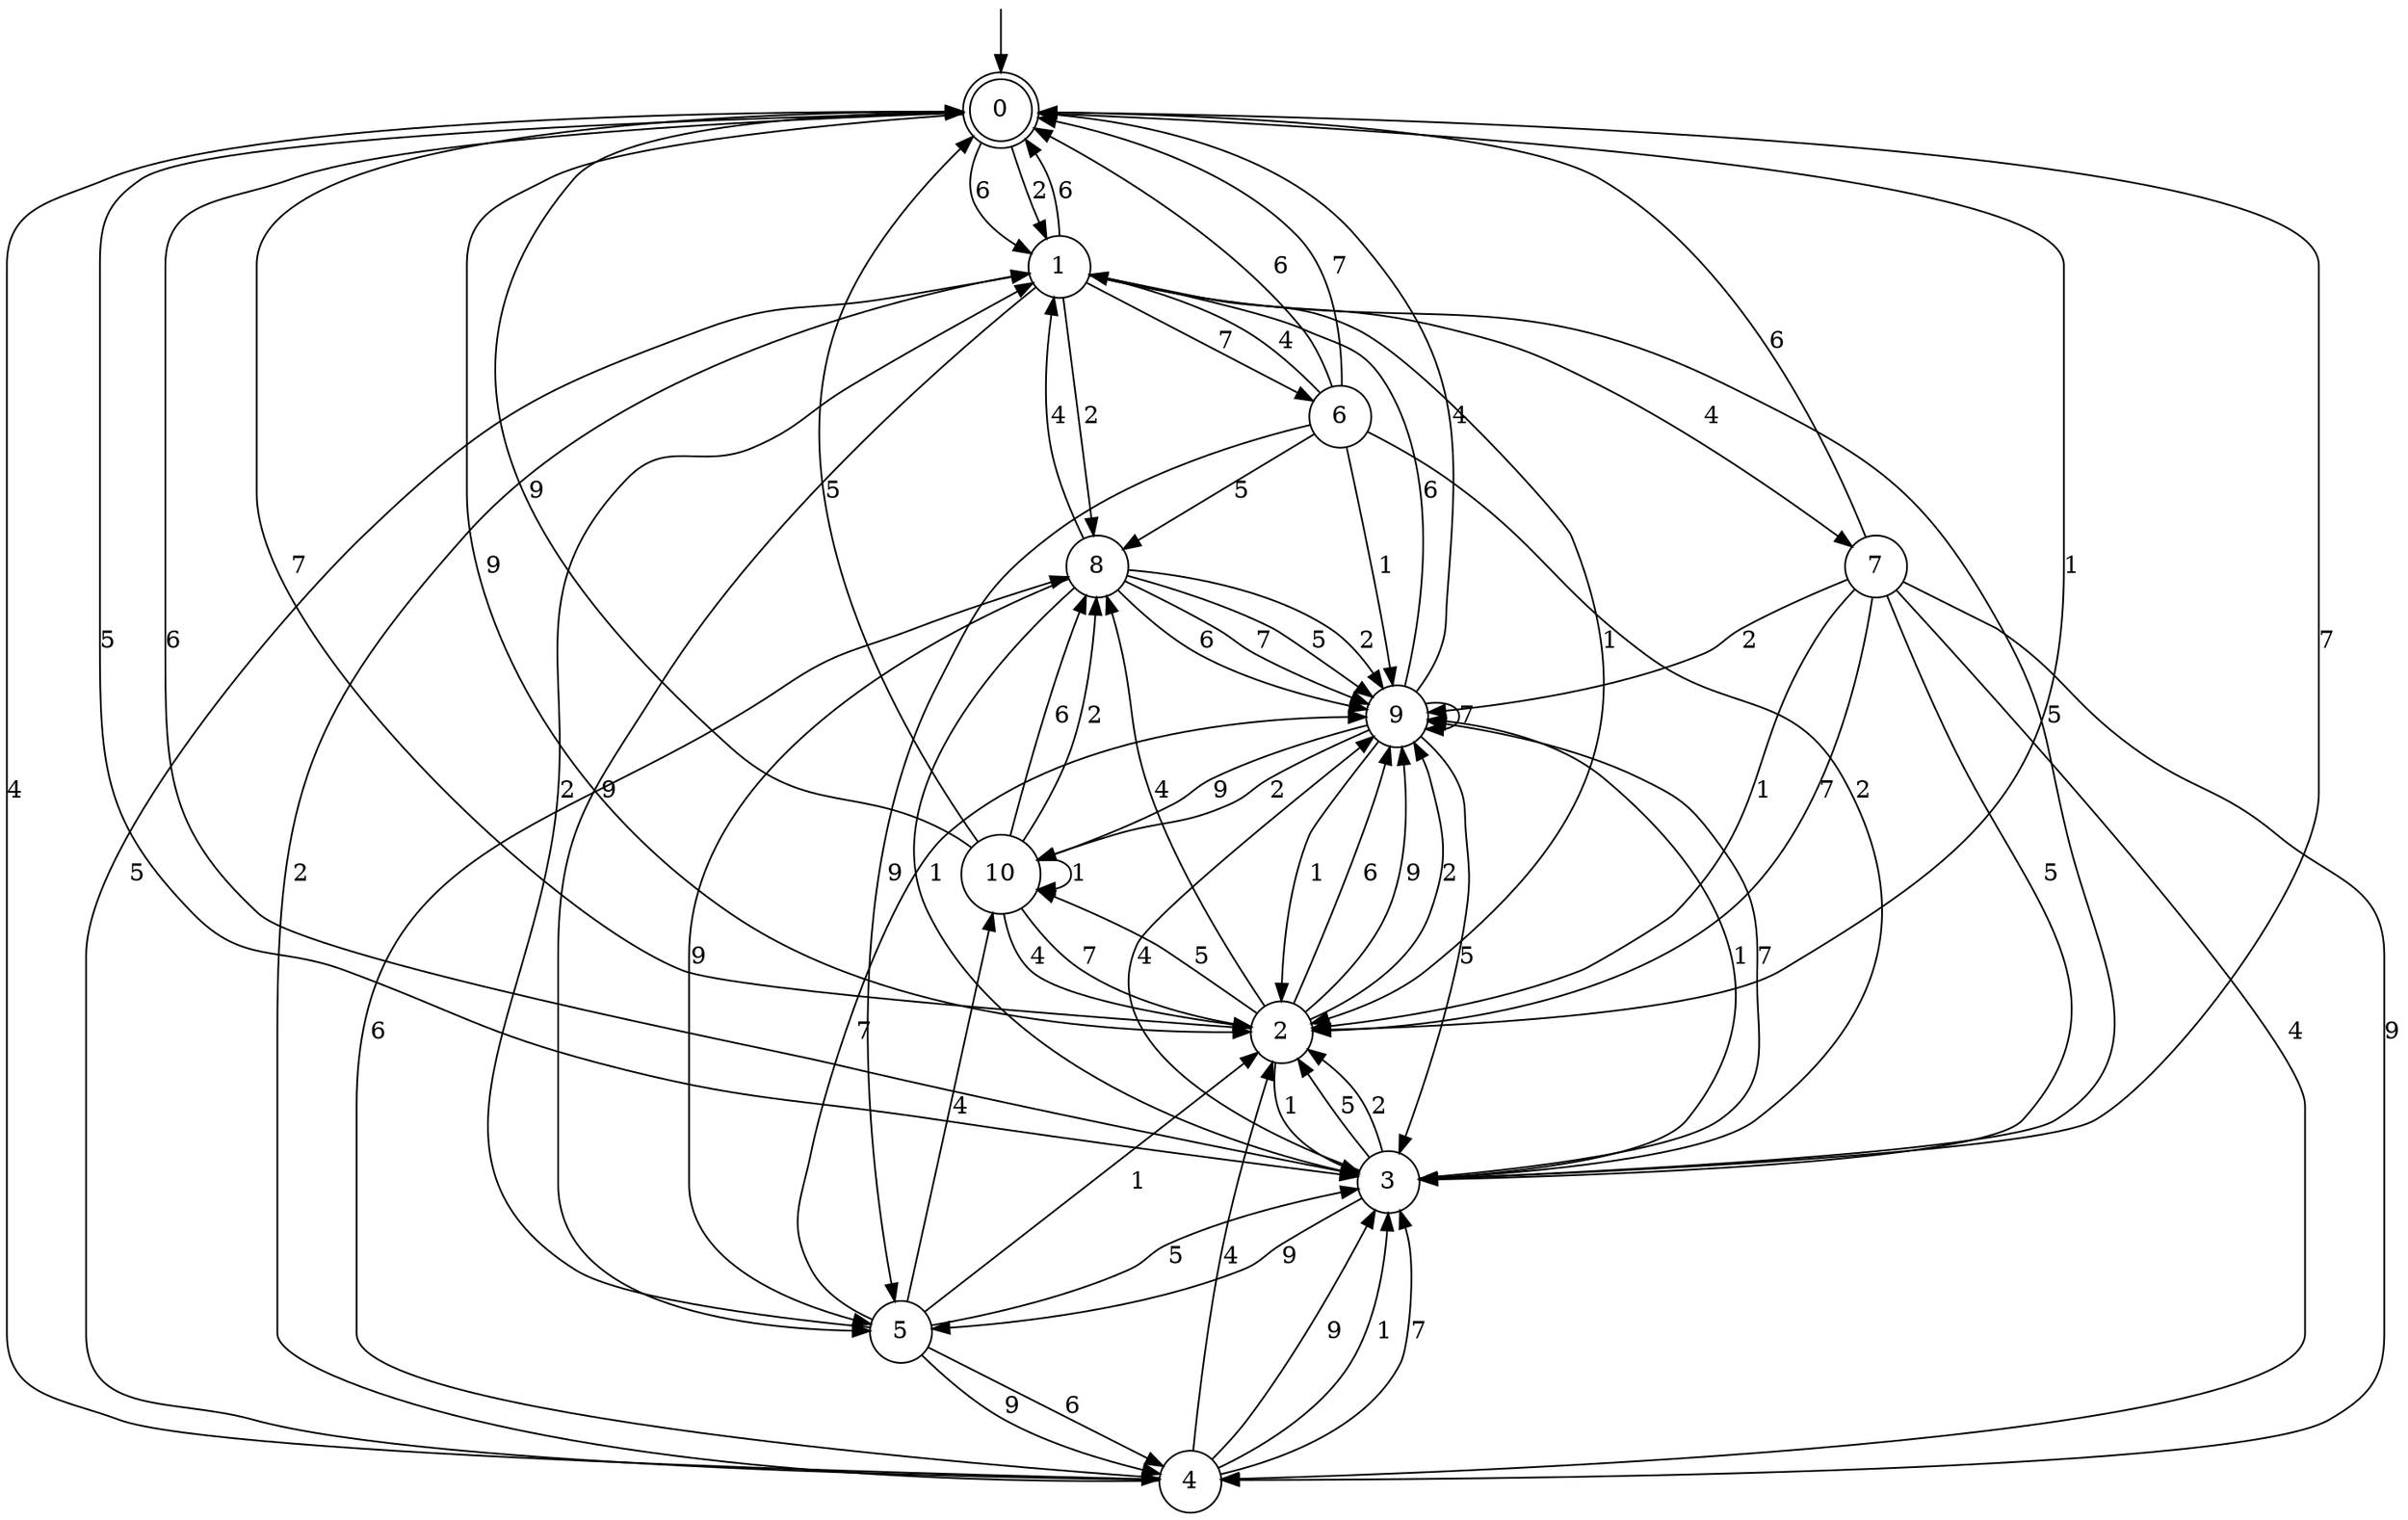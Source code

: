 digraph g {

	s0 [shape="doublecircle" label="0"];
	s1 [shape="circle" label="1"];
	s2 [shape="circle" label="2"];
	s3 [shape="circle" label="3"];
	s4 [shape="circle" label="4"];
	s5 [shape="circle" label="5"];
	s6 [shape="circle" label="6"];
	s7 [shape="circle" label="7"];
	s8 [shape="circle" label="8"];
	s9 [shape="circle" label="9"];
	s10 [shape="circle" label="10"];
	s0 -> s1 [label="6"];
	s0 -> s2 [label="9"];
	s0 -> s2 [label="1"];
	s0 -> s3 [label="7"];
	s0 -> s3 [label="5"];
	s0 -> s4 [label="4"];
	s0 -> s1 [label="2"];
	s1 -> s0 [label="6"];
	s1 -> s5 [label="9"];
	s1 -> s2 [label="1"];
	s1 -> s6 [label="7"];
	s1 -> s3 [label="5"];
	s1 -> s7 [label="4"];
	s1 -> s8 [label="2"];
	s2 -> s9 [label="6"];
	s2 -> s9 [label="9"];
	s2 -> s3 [label="1"];
	s2 -> s0 [label="7"];
	s2 -> s10 [label="5"];
	s2 -> s8 [label="4"];
	s2 -> s9 [label="2"];
	s3 -> s0 [label="6"];
	s3 -> s5 [label="9"];
	s3 -> s9 [label="1"];
	s3 -> s9 [label="7"];
	s3 -> s2 [label="5"];
	s3 -> s9 [label="4"];
	s3 -> s2 [label="2"];
	s4 -> s8 [label="6"];
	s4 -> s3 [label="9"];
	s4 -> s3 [label="1"];
	s4 -> s3 [label="7"];
	s4 -> s1 [label="5"];
	s4 -> s2 [label="4"];
	s4 -> s1 [label="2"];
	s5 -> s4 [label="6"];
	s5 -> s4 [label="9"];
	s5 -> s2 [label="1"];
	s5 -> s9 [label="7"];
	s5 -> s3 [label="5"];
	s5 -> s10 [label="4"];
	s5 -> s1 [label="2"];
	s6 -> s0 [label="6"];
	s6 -> s5 [label="9"];
	s6 -> s9 [label="1"];
	s6 -> s0 [label="7"];
	s6 -> s8 [label="5"];
	s6 -> s1 [label="4"];
	s6 -> s3 [label="2"];
	s7 -> s0 [label="6"];
	s7 -> s4 [label="9"];
	s7 -> s2 [label="1"];
	s7 -> s2 [label="7"];
	s7 -> s3 [label="5"];
	s7 -> s4 [label="4"];
	s7 -> s9 [label="2"];
	s8 -> s9 [label="6"];
	s8 -> s5 [label="9"];
	s8 -> s3 [label="1"];
	s8 -> s9 [label="7"];
	s8 -> s9 [label="5"];
	s8 -> s1 [label="4"];
	s8 -> s9 [label="2"];
	s9 -> s1 [label="6"];
	s9 -> s10 [label="9"];
	s9 -> s2 [label="1"];
	s9 -> s9 [label="7"];
	s9 -> s3 [label="5"];
	s9 -> s0 [label="4"];
	s9 -> s10 [label="2"];
	s10 -> s8 [label="6"];
	s10 -> s0 [label="9"];
	s10 -> s10 [label="1"];
	s10 -> s2 [label="7"];
	s10 -> s0 [label="5"];
	s10 -> s2 [label="4"];
	s10 -> s8 [label="2"];

__start0 [label="" shape="none" width="0" height="0"];
__start0 -> s0;

}
